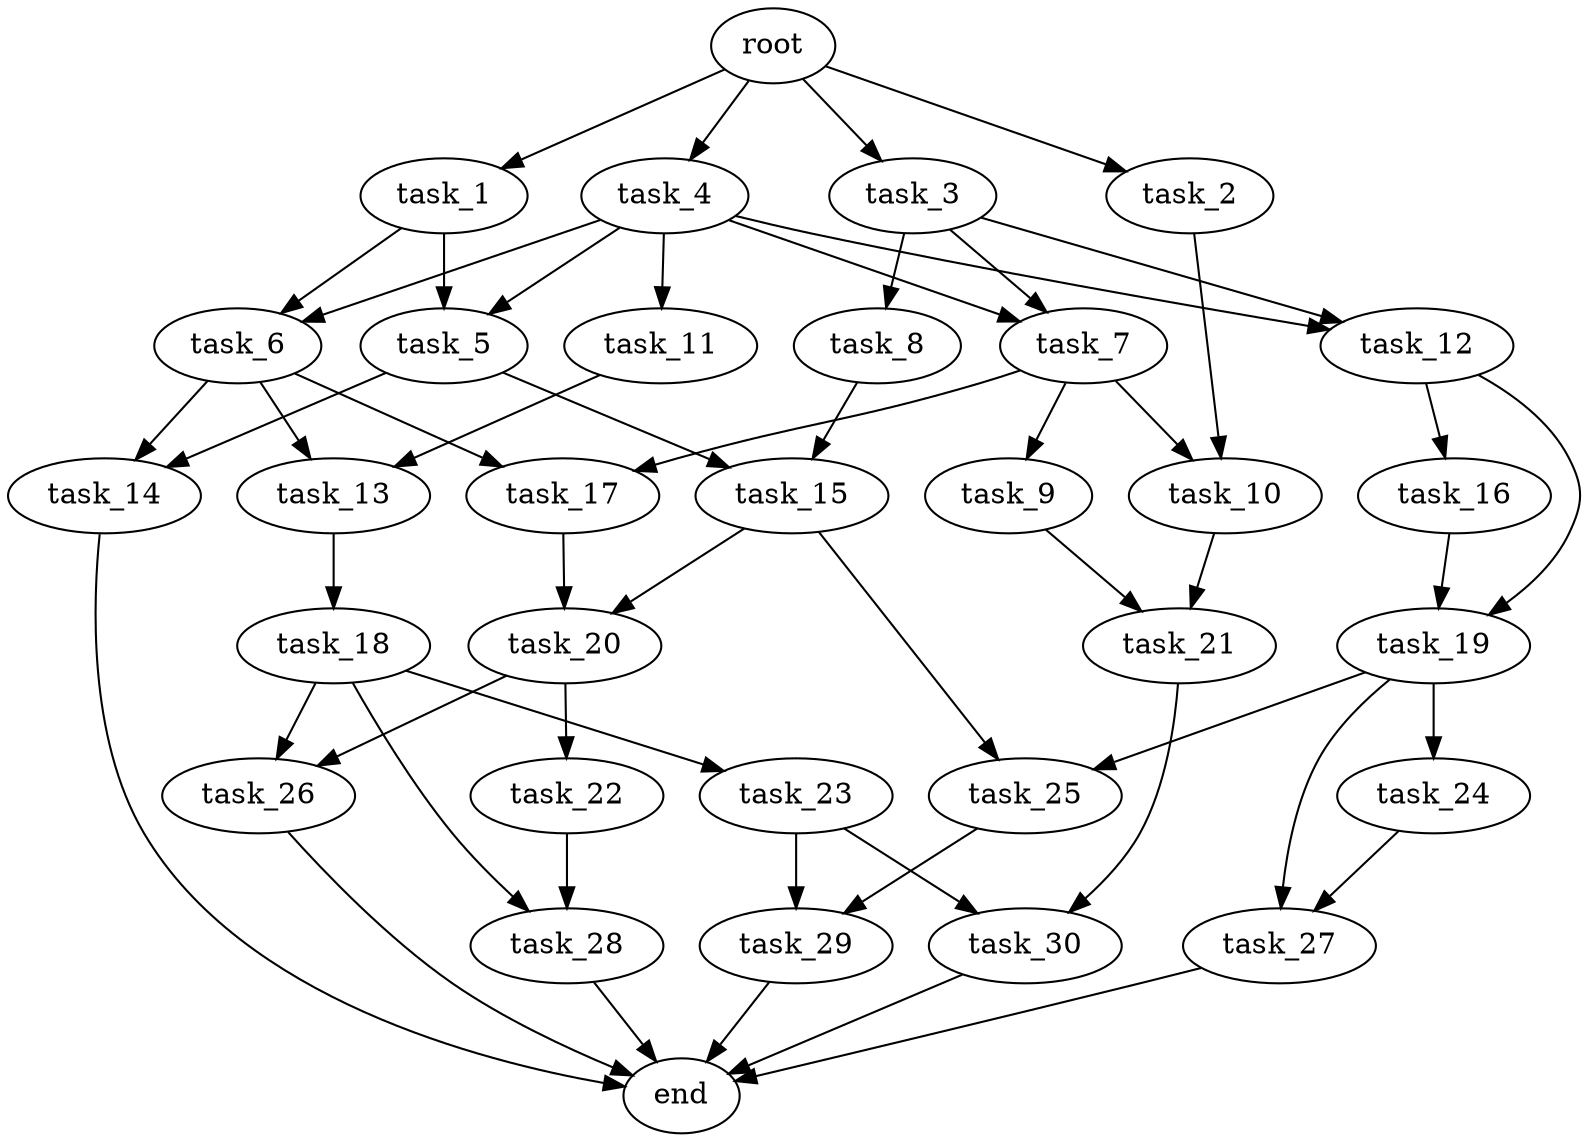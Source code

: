 digraph G {
  root [size="0.000000e+00"];
  task_1 [size="6.962003e+09"];
  task_2 [size="5.874053e+08"];
  task_3 [size="9.424727e+09"];
  task_4 [size="1.594795e+09"];
  task_5 [size="4.160861e+09"];
  task_6 [size="5.907912e+09"];
  task_7 [size="8.022846e+09"];
  task_8 [size="6.784253e+09"];
  task_9 [size="1.813424e+09"];
  task_10 [size="3.798128e+09"];
  task_11 [size="3.586631e+09"];
  task_12 [size="2.891335e+08"];
  task_13 [size="6.844957e+09"];
  task_14 [size="8.385526e+09"];
  task_15 [size="9.734472e+09"];
  task_16 [size="1.307423e+09"];
  task_17 [size="9.204059e+09"];
  task_18 [size="1.130262e+09"];
  task_19 [size="4.113431e+09"];
  task_20 [size="4.606773e+08"];
  task_21 [size="2.616867e+09"];
  task_22 [size="3.143065e+09"];
  task_23 [size="7.045977e+09"];
  task_24 [size="6.779611e+09"];
  task_25 [size="7.675520e+09"];
  task_26 [size="5.766913e+09"];
  task_27 [size="5.650557e+09"];
  task_28 [size="9.778978e+09"];
  task_29 [size="6.698774e+09"];
  task_30 [size="3.383668e+09"];
  end [size="0.000000e+00"];

  root -> task_1 [size="1.000000e-12"];
  root -> task_2 [size="1.000000e-12"];
  root -> task_3 [size="1.000000e-12"];
  root -> task_4 [size="1.000000e-12"];
  task_1 -> task_5 [size="2.080431e+08"];
  task_1 -> task_6 [size="2.953956e+08"];
  task_2 -> task_10 [size="1.899064e+08"];
  task_3 -> task_7 [size="4.011423e+08"];
  task_3 -> task_8 [size="6.784253e+08"];
  task_3 -> task_12 [size="1.445667e+07"];
  task_4 -> task_5 [size="2.080431e+08"];
  task_4 -> task_6 [size="2.953956e+08"];
  task_4 -> task_7 [size="4.011423e+08"];
  task_4 -> task_11 [size="3.586631e+08"];
  task_4 -> task_12 [size="1.445667e+07"];
  task_5 -> task_14 [size="4.192763e+08"];
  task_5 -> task_15 [size="4.867236e+08"];
  task_6 -> task_13 [size="3.422478e+08"];
  task_6 -> task_14 [size="4.192763e+08"];
  task_6 -> task_17 [size="4.602030e+08"];
  task_7 -> task_9 [size="1.813424e+08"];
  task_7 -> task_10 [size="1.899064e+08"];
  task_7 -> task_17 [size="4.602030e+08"];
  task_8 -> task_15 [size="4.867236e+08"];
  task_9 -> task_21 [size="1.308434e+08"];
  task_10 -> task_21 [size="1.308434e+08"];
  task_11 -> task_13 [size="3.422478e+08"];
  task_12 -> task_16 [size="1.307423e+08"];
  task_12 -> task_19 [size="2.056716e+08"];
  task_13 -> task_18 [size="1.130262e+08"];
  task_14 -> end [size="1.000000e-12"];
  task_15 -> task_20 [size="2.303386e+07"];
  task_15 -> task_25 [size="3.837760e+08"];
  task_16 -> task_19 [size="2.056716e+08"];
  task_17 -> task_20 [size="2.303386e+07"];
  task_18 -> task_23 [size="7.045977e+08"];
  task_18 -> task_26 [size="2.883457e+08"];
  task_18 -> task_28 [size="4.889489e+08"];
  task_19 -> task_24 [size="6.779611e+08"];
  task_19 -> task_25 [size="3.837760e+08"];
  task_19 -> task_27 [size="2.825279e+08"];
  task_20 -> task_22 [size="3.143065e+08"];
  task_20 -> task_26 [size="2.883457e+08"];
  task_21 -> task_30 [size="1.691834e+08"];
  task_22 -> task_28 [size="4.889489e+08"];
  task_23 -> task_29 [size="3.349387e+08"];
  task_23 -> task_30 [size="1.691834e+08"];
  task_24 -> task_27 [size="2.825279e+08"];
  task_25 -> task_29 [size="3.349387e+08"];
  task_26 -> end [size="1.000000e-12"];
  task_27 -> end [size="1.000000e-12"];
  task_28 -> end [size="1.000000e-12"];
  task_29 -> end [size="1.000000e-12"];
  task_30 -> end [size="1.000000e-12"];
}
